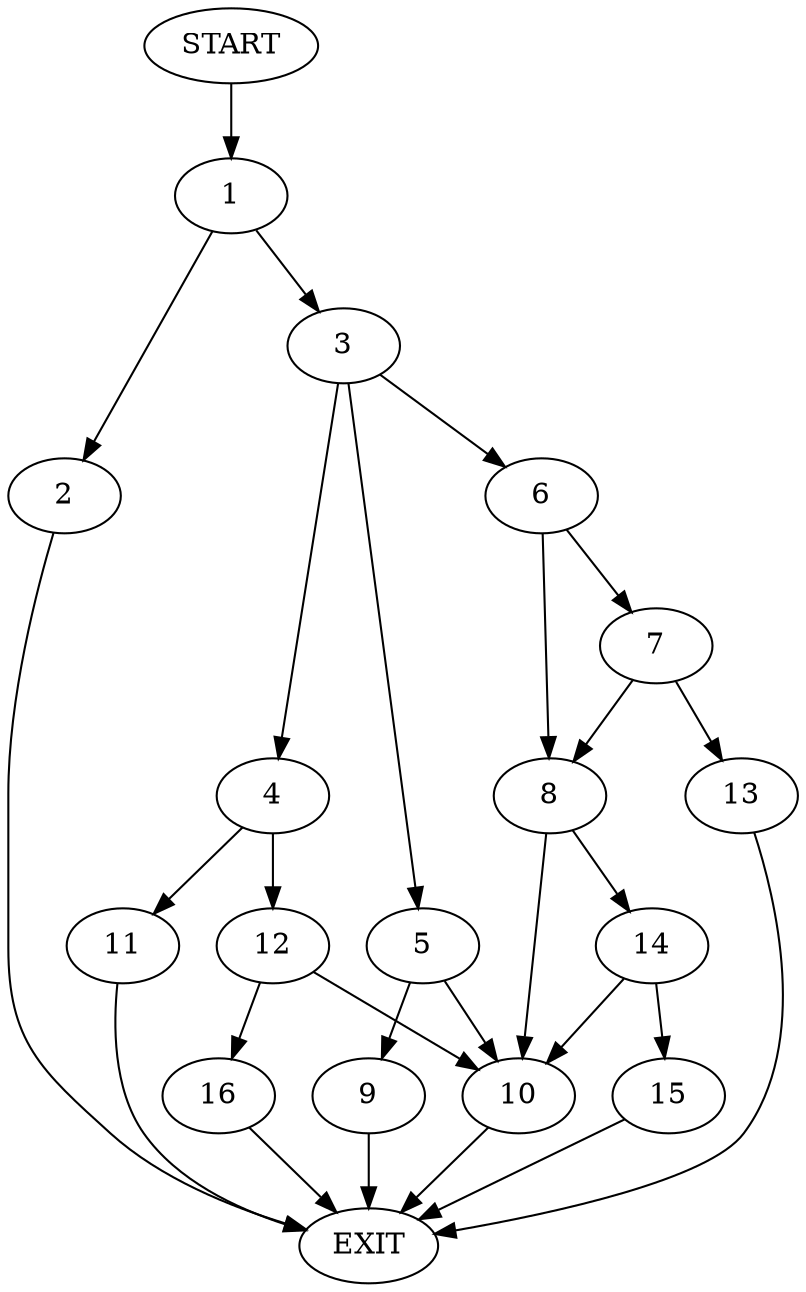 digraph {
0 [label="START"]
17 [label="EXIT"]
0 -> 1
1 -> 2
1 -> 3
2 -> 17
3 -> 4
3 -> 5
3 -> 6
6 -> 7
6 -> 8
5 -> 9
5 -> 10
4 -> 11
4 -> 12
7 -> 8
7 -> 13
8 -> 14
8 -> 10
13 -> 17
10 -> 17
14 -> 15
14 -> 10
15 -> 17
11 -> 17
12 -> 16
12 -> 10
16 -> 17
9 -> 17
}
